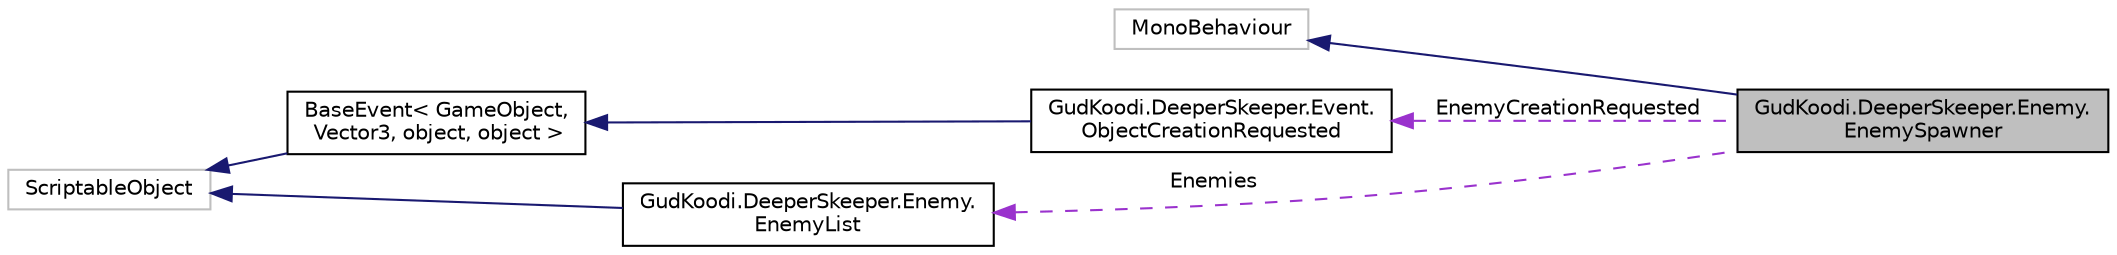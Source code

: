 digraph "GudKoodi.DeeperSkeeper.Enemy.EnemySpawner"
{
 // LATEX_PDF_SIZE
  edge [fontname="Helvetica",fontsize="10",labelfontname="Helvetica",labelfontsize="10"];
  node [fontname="Helvetica",fontsize="10",shape=record];
  rankdir="LR";
  Node1 [label="GudKoodi.DeeperSkeeper.Enemy.\lEnemySpawner",height=0.2,width=0.4,color="black", fillcolor="grey75", style="filled", fontcolor="black",tooltip="Creates the designed enemy and destroys spawner."];
  Node2 -> Node1 [dir="back",color="midnightblue",fontsize="10",style="solid"];
  Node2 [label="MonoBehaviour",height=0.2,width=0.4,color="grey75", fillcolor="white", style="filled",tooltip=" "];
  Node3 -> Node1 [dir="back",color="darkorchid3",fontsize="10",style="dashed",label=" EnemyCreationRequested" ];
  Node3 [label="GudKoodi.DeeperSkeeper.Event.\lObjectCreationRequested",height=0.2,width=0.4,color="black", fillcolor="white", style="filled",URL="$class_gud_koodi_1_1_deeper_skeeper_1_1_event_1_1_object_creation_requested.html",tooltip="Event for requesting the creation of objects."];
  Node4 -> Node3 [dir="back",color="midnightblue",fontsize="10",style="solid"];
  Node4 [label="BaseEvent\< GameObject,\l Vector3, object, object \>",height=0.2,width=0.4,color="black", fillcolor="white", style="filled",URL="$class_gud_koodi_1_1_deeper_skeeper_1_1_event_1_1_base_event.html",tooltip="Base class for all events."];
  Node5 -> Node4 [dir="back",color="midnightblue",fontsize="10",style="solid"];
  Node5 [label="ScriptableObject",height=0.2,width=0.4,color="grey75", fillcolor="white", style="filled",tooltip=" "];
  Node6 -> Node1 [dir="back",color="darkorchid3",fontsize="10",style="dashed",label=" Enemies" ];
  Node6 [label="GudKoodi.DeeperSkeeper.Enemy.\lEnemyList",height=0.2,width=0.4,color="black", fillcolor="white", style="filled",URL="$class_gud_koodi_1_1_deeper_skeeper_1_1_enemy_1_1_enemy_list.html",tooltip="Container class for enemy prefabs."];
  Node5 -> Node6 [dir="back",color="midnightblue",fontsize="10",style="solid"];
}
